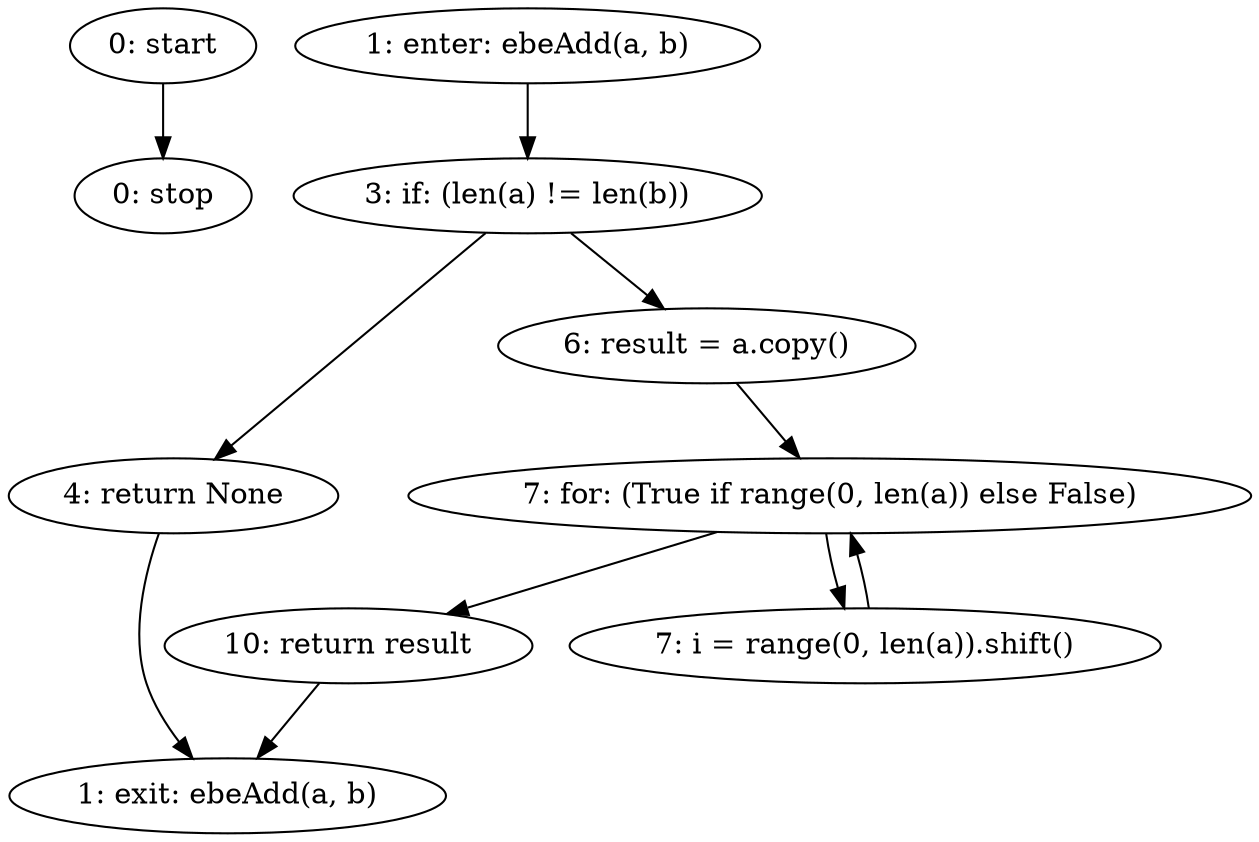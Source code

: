 strict digraph "" {
	node [label="\N"];
	0	[label="0: start"];
	9	[label="0: stop"];
	0 -> 9;
	1	[label="1: enter: ebeAdd(a, b)"];
	3	[label="3: if: (len(a) != len(b))"];
	1 -> 3;
	4	[label="4: return None"];
	3 -> 4;
	5	[label="6: result = a.copy()"];
	3 -> 5;
	2	[label="1: exit: ebeAdd(a, b)"];
	4 -> 2;
	8	[label="10: return result"];
	8 -> 2;
	6	[label="7: for: (True if range(0, len(a)) else False)"];
	5 -> 6;
	6 -> 8;
	7	[label="7: i = range(0, len(a)).shift()"];
	6 -> 7;
	7 -> 6;
}
